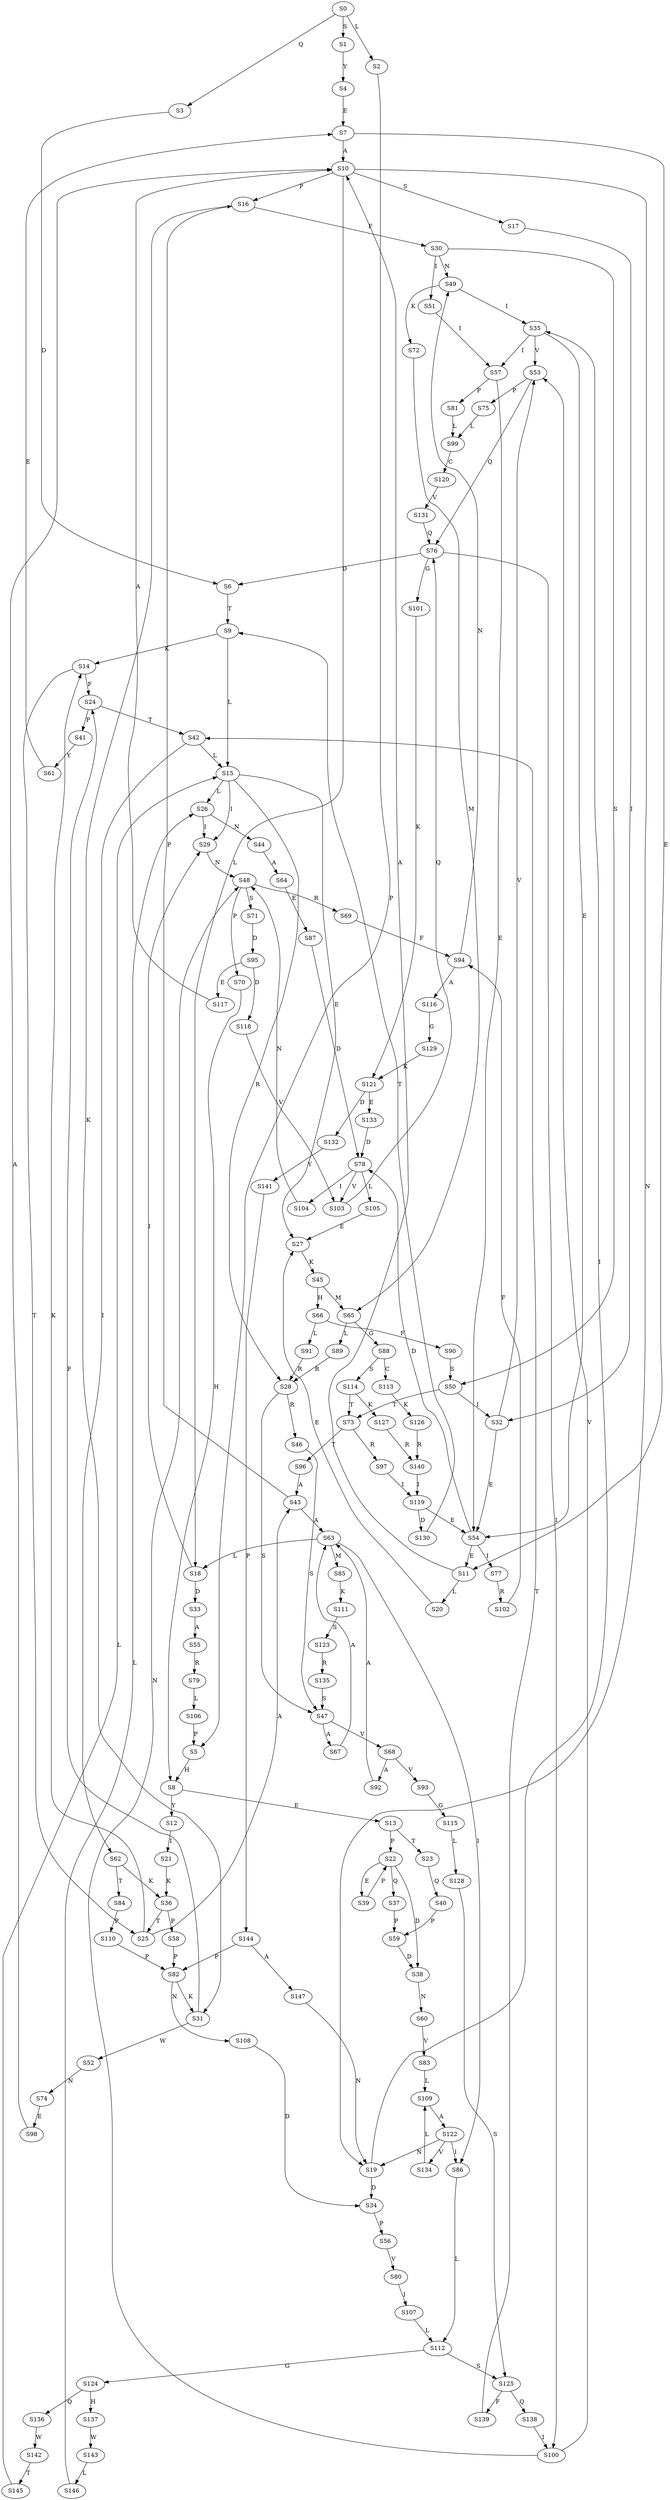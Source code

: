 strict digraph  {
	S0 -> S1 [ label = S ];
	S0 -> S2 [ label = L ];
	S0 -> S3 [ label = Q ];
	S1 -> S4 [ label = Y ];
	S2 -> S5 [ label = P ];
	S3 -> S6 [ label = D ];
	S4 -> S7 [ label = E ];
	S5 -> S8 [ label = H ];
	S6 -> S9 [ label = T ];
	S7 -> S10 [ label = A ];
	S7 -> S11 [ label = E ];
	S8 -> S12 [ label = Y ];
	S8 -> S13 [ label = E ];
	S9 -> S14 [ label = K ];
	S9 -> S15 [ label = L ];
	S10 -> S16 [ label = P ];
	S10 -> S17 [ label = S ];
	S10 -> S18 [ label = L ];
	S10 -> S19 [ label = N ];
	S11 -> S20 [ label = L ];
	S11 -> S10 [ label = A ];
	S12 -> S21 [ label = I ];
	S13 -> S22 [ label = P ];
	S13 -> S23 [ label = T ];
	S14 -> S24 [ label = F ];
	S14 -> S25 [ label = T ];
	S15 -> S26 [ label = L ];
	S15 -> S27 [ label = E ];
	S15 -> S28 [ label = R ];
	S15 -> S29 [ label = I ];
	S16 -> S30 [ label = F ];
	S16 -> S31 [ label = K ];
	S17 -> S32 [ label = I ];
	S18 -> S33 [ label = D ];
	S18 -> S29 [ label = I ];
	S19 -> S34 [ label = D ];
	S19 -> S35 [ label = I ];
	S20 -> S27 [ label = E ];
	S21 -> S36 [ label = K ];
	S22 -> S37 [ label = Q ];
	S22 -> S38 [ label = D ];
	S22 -> S39 [ label = E ];
	S23 -> S40 [ label = Q ];
	S24 -> S41 [ label = P ];
	S24 -> S42 [ label = T ];
	S25 -> S14 [ label = K ];
	S25 -> S43 [ label = A ];
	S26 -> S44 [ label = N ];
	S26 -> S29 [ label = I ];
	S27 -> S45 [ label = K ];
	S28 -> S46 [ label = R ];
	S28 -> S47 [ label = S ];
	S29 -> S48 [ label = N ];
	S30 -> S49 [ label = N ];
	S30 -> S50 [ label = S ];
	S30 -> S51 [ label = I ];
	S31 -> S24 [ label = F ];
	S31 -> S52 [ label = W ];
	S32 -> S53 [ label = V ];
	S32 -> S54 [ label = E ];
	S33 -> S55 [ label = A ];
	S34 -> S56 [ label = P ];
	S35 -> S54 [ label = E ];
	S35 -> S57 [ label = I ];
	S35 -> S53 [ label = V ];
	S36 -> S58 [ label = P ];
	S36 -> S25 [ label = T ];
	S37 -> S59 [ label = P ];
	S38 -> S60 [ label = N ];
	S39 -> S22 [ label = P ];
	S40 -> S59 [ label = P ];
	S41 -> S61 [ label = Y ];
	S42 -> S62 [ label = I ];
	S42 -> S15 [ label = L ];
	S43 -> S16 [ label = P ];
	S43 -> S63 [ label = A ];
	S44 -> S64 [ label = A ];
	S45 -> S65 [ label = M ];
	S45 -> S66 [ label = H ];
	S46 -> S47 [ label = S ];
	S47 -> S67 [ label = A ];
	S47 -> S68 [ label = V ];
	S48 -> S69 [ label = R ];
	S48 -> S70 [ label = P ];
	S48 -> S71 [ label = S ];
	S49 -> S72 [ label = K ];
	S49 -> S35 [ label = I ];
	S50 -> S32 [ label = I ];
	S50 -> S73 [ label = T ];
	S51 -> S57 [ label = I ];
	S52 -> S74 [ label = N ];
	S53 -> S75 [ label = P ];
	S53 -> S76 [ label = Q ];
	S54 -> S11 [ label = E ];
	S54 -> S77 [ label = I ];
	S54 -> S78 [ label = D ];
	S55 -> S79 [ label = R ];
	S56 -> S80 [ label = V ];
	S57 -> S81 [ label = P ];
	S57 -> S54 [ label = E ];
	S58 -> S82 [ label = P ];
	S59 -> S38 [ label = D ];
	S60 -> S83 [ label = V ];
	S61 -> S7 [ label = E ];
	S62 -> S36 [ label = K ];
	S62 -> S84 [ label = T ];
	S63 -> S85 [ label = M ];
	S63 -> S18 [ label = L ];
	S63 -> S86 [ label = I ];
	S64 -> S87 [ label = E ];
	S65 -> S88 [ label = G ];
	S65 -> S89 [ label = L ];
	S66 -> S90 [ label = F ];
	S66 -> S91 [ label = L ];
	S67 -> S63 [ label = A ];
	S68 -> S92 [ label = A ];
	S68 -> S93 [ label = V ];
	S69 -> S94 [ label = F ];
	S70 -> S8 [ label = H ];
	S71 -> S95 [ label = D ];
	S72 -> S65 [ label = M ];
	S73 -> S96 [ label = T ];
	S73 -> S97 [ label = R ];
	S74 -> S98 [ label = E ];
	S75 -> S99 [ label = L ];
	S76 -> S100 [ label = I ];
	S76 -> S101 [ label = G ];
	S76 -> S6 [ label = D ];
	S77 -> S102 [ label = R ];
	S78 -> S103 [ label = V ];
	S78 -> S104 [ label = I ];
	S78 -> S105 [ label = L ];
	S79 -> S106 [ label = L ];
	S80 -> S107 [ label = I ];
	S81 -> S99 [ label = L ];
	S82 -> S108 [ label = N ];
	S82 -> S31 [ label = K ];
	S83 -> S109 [ label = L ];
	S84 -> S110 [ label = P ];
	S85 -> S111 [ label = K ];
	S86 -> S112 [ label = L ];
	S87 -> S78 [ label = D ];
	S88 -> S113 [ label = C ];
	S88 -> S114 [ label = S ];
	S89 -> S28 [ label = R ];
	S90 -> S50 [ label = S ];
	S91 -> S28 [ label = R ];
	S92 -> S63 [ label = A ];
	S93 -> S115 [ label = G ];
	S94 -> S49 [ label = N ];
	S94 -> S116 [ label = A ];
	S95 -> S117 [ label = E ];
	S95 -> S118 [ label = D ];
	S96 -> S43 [ label = A ];
	S97 -> S119 [ label = I ];
	S98 -> S10 [ label = A ];
	S99 -> S120 [ label = C ];
	S100 -> S48 [ label = N ];
	S100 -> S53 [ label = V ];
	S101 -> S121 [ label = K ];
	S102 -> S94 [ label = F ];
	S103 -> S76 [ label = Q ];
	S104 -> S48 [ label = N ];
	S105 -> S27 [ label = E ];
	S106 -> S5 [ label = P ];
	S107 -> S112 [ label = L ];
	S108 -> S34 [ label = D ];
	S109 -> S122 [ label = A ];
	S110 -> S82 [ label = P ];
	S111 -> S123 [ label = S ];
	S112 -> S124 [ label = G ];
	S112 -> S125 [ label = S ];
	S113 -> S126 [ label = K ];
	S114 -> S73 [ label = T ];
	S114 -> S127 [ label = K ];
	S115 -> S128 [ label = L ];
	S116 -> S129 [ label = G ];
	S117 -> S10 [ label = A ];
	S118 -> S103 [ label = V ];
	S119 -> S54 [ label = E ];
	S119 -> S130 [ label = D ];
	S120 -> S131 [ label = V ];
	S121 -> S132 [ label = D ];
	S121 -> S133 [ label = E ];
	S122 -> S86 [ label = I ];
	S122 -> S19 [ label = N ];
	S122 -> S134 [ label = V ];
	S123 -> S135 [ label = R ];
	S124 -> S136 [ label = Q ];
	S124 -> S137 [ label = H ];
	S125 -> S138 [ label = Q ];
	S125 -> S139 [ label = F ];
	S126 -> S140 [ label = R ];
	S127 -> S140 [ label = R ];
	S128 -> S125 [ label = S ];
	S129 -> S121 [ label = K ];
	S130 -> S9 [ label = T ];
	S131 -> S76 [ label = Q ];
	S132 -> S141 [ label = Y ];
	S133 -> S78 [ label = D ];
	S134 -> S109 [ label = L ];
	S135 -> S47 [ label = S ];
	S136 -> S142 [ label = W ];
	S137 -> S143 [ label = W ];
	S138 -> S100 [ label = I ];
	S139 -> S42 [ label = T ];
	S140 -> S119 [ label = I ];
	S141 -> S144 [ label = P ];
	S142 -> S145 [ label = T ];
	S143 -> S146 [ label = L ];
	S144 -> S82 [ label = P ];
	S144 -> S147 [ label = A ];
	S145 -> S15 [ label = L ];
	S146 -> S26 [ label = L ];
	S147 -> S19 [ label = N ];
}
